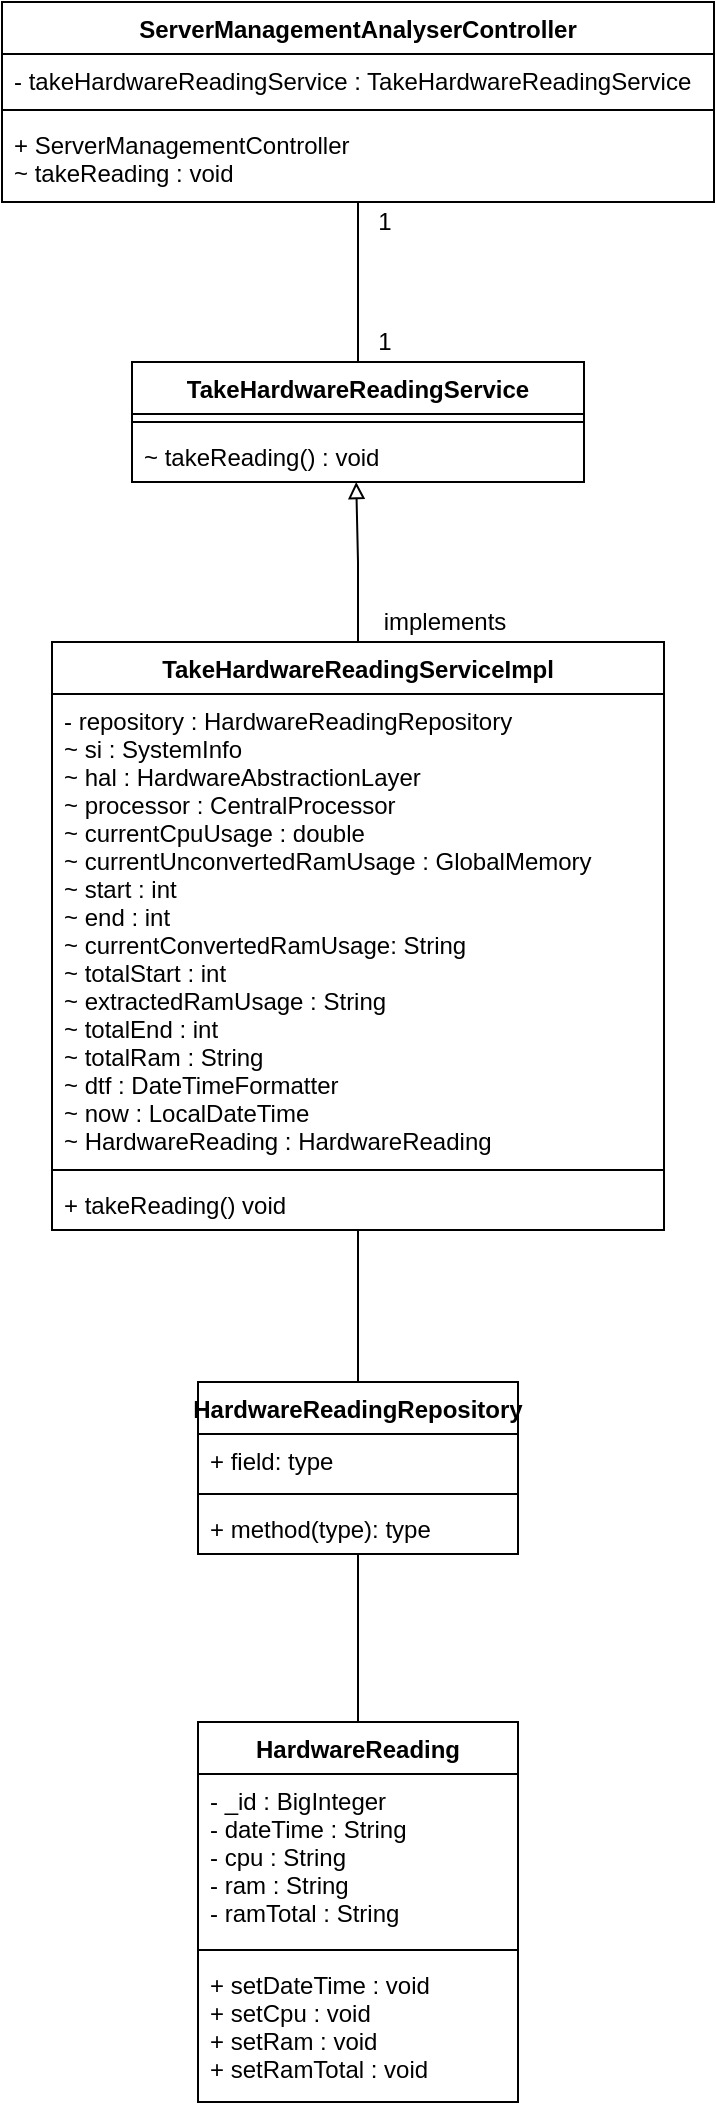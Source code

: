 <mxfile version="16.5.6" type="device"><diagram id="JvNztcLzzB4lx43ZR72-" name="Page-1"><mxGraphModel dx="1614" dy="895" grid="1" gridSize="10" guides="1" tooltips="1" connect="1" arrows="1" fold="1" page="1" pageScale="1" pageWidth="827" pageHeight="1169" math="0" shadow="0"><root><mxCell id="0"/><mxCell id="1" parent="0"/><mxCell id="SxmBoxdIOeCgQ3alWcWk-9" style="edgeStyle=orthogonalEdgeStyle;rounded=0;orthogonalLoop=1;jettySize=auto;html=1;exitX=0.5;exitY=1;exitDx=0;exitDy=0;entryX=0.5;entryY=0;entryDx=0;entryDy=0;endArrow=none;endFill=0;" edge="1" parent="1" source="SxmBoxdIOeCgQ3alWcWk-1" target="SxmBoxdIOeCgQ3alWcWk-5"><mxGeometry relative="1" as="geometry"/></mxCell><mxCell id="SxmBoxdIOeCgQ3alWcWk-1" value="ServerManagementAnalyserController" style="swimlane;fontStyle=1;align=center;verticalAlign=top;childLayout=stackLayout;horizontal=1;startSize=26;horizontalStack=0;resizeParent=1;resizeParentMax=0;resizeLast=0;collapsible=1;marginBottom=0;" vertex="1" parent="1"><mxGeometry x="269" y="80" width="356" height="100" as="geometry"/></mxCell><mxCell id="SxmBoxdIOeCgQ3alWcWk-2" value="- takeHardwareReadingService : TakeHardwareReadingService" style="text;strokeColor=none;fillColor=none;align=left;verticalAlign=top;spacingLeft=4;spacingRight=4;overflow=hidden;rotatable=0;points=[[0,0.5],[1,0.5]];portConstraint=eastwest;" vertex="1" parent="SxmBoxdIOeCgQ3alWcWk-1"><mxGeometry y="26" width="356" height="24" as="geometry"/></mxCell><mxCell id="SxmBoxdIOeCgQ3alWcWk-3" value="" style="line;strokeWidth=1;fillColor=none;align=left;verticalAlign=middle;spacingTop=-1;spacingLeft=3;spacingRight=3;rotatable=0;labelPosition=right;points=[];portConstraint=eastwest;" vertex="1" parent="SxmBoxdIOeCgQ3alWcWk-1"><mxGeometry y="50" width="356" height="8" as="geometry"/></mxCell><mxCell id="SxmBoxdIOeCgQ3alWcWk-4" value="+ ServerManagementController&#xA;~ takeReading : void&#xA;" style="text;strokeColor=none;fillColor=none;align=left;verticalAlign=top;spacingLeft=4;spacingRight=4;overflow=hidden;rotatable=0;points=[[0,0.5],[1,0.5]];portConstraint=eastwest;" vertex="1" parent="SxmBoxdIOeCgQ3alWcWk-1"><mxGeometry y="58" width="356" height="42" as="geometry"/></mxCell><mxCell id="SxmBoxdIOeCgQ3alWcWk-5" value="TakeHardwareReadingService" style="swimlane;fontStyle=1;align=center;verticalAlign=top;childLayout=stackLayout;horizontal=1;startSize=26;horizontalStack=0;resizeParent=1;resizeParentMax=0;resizeLast=0;collapsible=1;marginBottom=0;" vertex="1" parent="1"><mxGeometry x="334" y="260" width="226" height="60" as="geometry"/></mxCell><mxCell id="SxmBoxdIOeCgQ3alWcWk-7" value="" style="line;strokeWidth=1;fillColor=none;align=left;verticalAlign=middle;spacingTop=-1;spacingLeft=3;spacingRight=3;rotatable=0;labelPosition=right;points=[];portConstraint=eastwest;" vertex="1" parent="SxmBoxdIOeCgQ3alWcWk-5"><mxGeometry y="26" width="226" height="8" as="geometry"/></mxCell><mxCell id="SxmBoxdIOeCgQ3alWcWk-8" value="~ takeReading() : void" style="text;strokeColor=none;fillColor=none;align=left;verticalAlign=top;spacingLeft=4;spacingRight=4;overflow=hidden;rotatable=0;points=[[0,0.5],[1,0.5]];portConstraint=eastwest;" vertex="1" parent="SxmBoxdIOeCgQ3alWcWk-5"><mxGeometry y="34" width="226" height="26" as="geometry"/></mxCell><mxCell id="SxmBoxdIOeCgQ3alWcWk-10" value="1" style="text;html=1;align=center;verticalAlign=middle;resizable=0;points=[];autosize=1;strokeColor=none;fillColor=none;" vertex="1" parent="1"><mxGeometry x="450" y="180" width="20" height="20" as="geometry"/></mxCell><mxCell id="SxmBoxdIOeCgQ3alWcWk-11" value="1" style="text;html=1;align=center;verticalAlign=middle;resizable=0;points=[];autosize=1;strokeColor=none;fillColor=none;" vertex="1" parent="1"><mxGeometry x="450" y="240" width="20" height="20" as="geometry"/></mxCell><mxCell id="SxmBoxdIOeCgQ3alWcWk-16" style="edgeStyle=orthogonalEdgeStyle;rounded=0;orthogonalLoop=1;jettySize=auto;html=1;exitX=0.5;exitY=0;exitDx=0;exitDy=0;entryX=0.496;entryY=1;entryDx=0;entryDy=0;entryPerimeter=0;endArrow=block;endFill=0;" edge="1" parent="1" source="SxmBoxdIOeCgQ3alWcWk-12" target="SxmBoxdIOeCgQ3alWcWk-8"><mxGeometry relative="1" as="geometry"/></mxCell><mxCell id="SxmBoxdIOeCgQ3alWcWk-22" style="edgeStyle=orthogonalEdgeStyle;rounded=0;orthogonalLoop=1;jettySize=auto;html=1;exitX=0.5;exitY=1;exitDx=0;exitDy=0;endArrow=none;endFill=0;" edge="1" parent="1" source="SxmBoxdIOeCgQ3alWcWk-12" target="SxmBoxdIOeCgQ3alWcWk-18"><mxGeometry relative="1" as="geometry"/></mxCell><mxCell id="SxmBoxdIOeCgQ3alWcWk-12" value="TakeHardwareReadingServiceImpl" style="swimlane;fontStyle=1;align=center;verticalAlign=top;childLayout=stackLayout;horizontal=1;startSize=26;horizontalStack=0;resizeParent=1;resizeParentMax=0;resizeLast=0;collapsible=1;marginBottom=0;" vertex="1" parent="1"><mxGeometry x="294" y="400" width="306" height="294" as="geometry"/></mxCell><mxCell id="SxmBoxdIOeCgQ3alWcWk-13" value="- repository : HardwareReadingRepository&#xA;~ si : SystemInfo&#xA;~ hal : HardwareAbstractionLayer&#xA;~ processor : CentralProcessor&#xA;~ currentCpuUsage : double&#xA;~ currentUnconvertedRamUsage : GlobalMemory&#xA;~ start : int&#xA;~ end : int&#xA;~ currentConvertedRamUsage: String&#xA;~ totalStart : int&#xA;~ extractedRamUsage : String&#xA;~ totalEnd : int&#xA;~ totalRam : String&#xA;~ dtf : DateTimeFormatter&#xA;~ now : LocalDateTime&#xA;~ HardwareReading : HardwareReading" style="text;strokeColor=none;fillColor=none;align=left;verticalAlign=top;spacingLeft=4;spacingRight=4;overflow=hidden;rotatable=0;points=[[0,0.5],[1,0.5]];portConstraint=eastwest;" vertex="1" parent="SxmBoxdIOeCgQ3alWcWk-12"><mxGeometry y="26" width="306" height="234" as="geometry"/></mxCell><mxCell id="SxmBoxdIOeCgQ3alWcWk-14" value="" style="line;strokeWidth=1;fillColor=none;align=left;verticalAlign=middle;spacingTop=-1;spacingLeft=3;spacingRight=3;rotatable=0;labelPosition=right;points=[];portConstraint=eastwest;" vertex="1" parent="SxmBoxdIOeCgQ3alWcWk-12"><mxGeometry y="260" width="306" height="8" as="geometry"/></mxCell><mxCell id="SxmBoxdIOeCgQ3alWcWk-15" value="+ takeReading() void" style="text;strokeColor=none;fillColor=none;align=left;verticalAlign=top;spacingLeft=4;spacingRight=4;overflow=hidden;rotatable=0;points=[[0,0.5],[1,0.5]];portConstraint=eastwest;" vertex="1" parent="SxmBoxdIOeCgQ3alWcWk-12"><mxGeometry y="268" width="306" height="26" as="geometry"/></mxCell><mxCell id="SxmBoxdIOeCgQ3alWcWk-17" value="implements" style="text;html=1;align=center;verticalAlign=middle;resizable=0;points=[];autosize=1;strokeColor=none;fillColor=none;" vertex="1" parent="1"><mxGeometry x="450" y="380" width="80" height="20" as="geometry"/></mxCell><mxCell id="SxmBoxdIOeCgQ3alWcWk-27" style="edgeStyle=orthogonalEdgeStyle;rounded=0;orthogonalLoop=1;jettySize=auto;html=1;exitX=0.5;exitY=1;exitDx=0;exitDy=0;entryX=0.5;entryY=0;entryDx=0;entryDy=0;endArrow=none;endFill=0;" edge="1" parent="1" source="SxmBoxdIOeCgQ3alWcWk-18" target="SxmBoxdIOeCgQ3alWcWk-23"><mxGeometry relative="1" as="geometry"/></mxCell><mxCell id="SxmBoxdIOeCgQ3alWcWk-18" value="HardwareReadingRepository" style="swimlane;fontStyle=1;align=center;verticalAlign=top;childLayout=stackLayout;horizontal=1;startSize=26;horizontalStack=0;resizeParent=1;resizeParentMax=0;resizeLast=0;collapsible=1;marginBottom=0;" vertex="1" parent="1"><mxGeometry x="367" y="770" width="160" height="86" as="geometry"/></mxCell><mxCell id="SxmBoxdIOeCgQ3alWcWk-19" value="+ field: type" style="text;strokeColor=none;fillColor=none;align=left;verticalAlign=top;spacingLeft=4;spacingRight=4;overflow=hidden;rotatable=0;points=[[0,0.5],[1,0.5]];portConstraint=eastwest;" vertex="1" parent="SxmBoxdIOeCgQ3alWcWk-18"><mxGeometry y="26" width="160" height="26" as="geometry"/></mxCell><mxCell id="SxmBoxdIOeCgQ3alWcWk-20" value="" style="line;strokeWidth=1;fillColor=none;align=left;verticalAlign=middle;spacingTop=-1;spacingLeft=3;spacingRight=3;rotatable=0;labelPosition=right;points=[];portConstraint=eastwest;" vertex="1" parent="SxmBoxdIOeCgQ3alWcWk-18"><mxGeometry y="52" width="160" height="8" as="geometry"/></mxCell><mxCell id="SxmBoxdIOeCgQ3alWcWk-21" value="+ method(type): type" style="text;strokeColor=none;fillColor=none;align=left;verticalAlign=top;spacingLeft=4;spacingRight=4;overflow=hidden;rotatable=0;points=[[0,0.5],[1,0.5]];portConstraint=eastwest;" vertex="1" parent="SxmBoxdIOeCgQ3alWcWk-18"><mxGeometry y="60" width="160" height="26" as="geometry"/></mxCell><mxCell id="SxmBoxdIOeCgQ3alWcWk-23" value="HardwareReading" style="swimlane;fontStyle=1;align=center;verticalAlign=top;childLayout=stackLayout;horizontal=1;startSize=26;horizontalStack=0;resizeParent=1;resizeParentMax=0;resizeLast=0;collapsible=1;marginBottom=0;" vertex="1" parent="1"><mxGeometry x="367" y="940" width="160" height="190" as="geometry"/></mxCell><mxCell id="SxmBoxdIOeCgQ3alWcWk-24" value="- _id : BigInteger&#xA;- dateTime : String&#xA;- cpu : String&#xA;- ram : String&#xA;- ramTotal : String&#xA;" style="text;strokeColor=none;fillColor=none;align=left;verticalAlign=top;spacingLeft=4;spacingRight=4;overflow=hidden;rotatable=0;points=[[0,0.5],[1,0.5]];portConstraint=eastwest;" vertex="1" parent="SxmBoxdIOeCgQ3alWcWk-23"><mxGeometry y="26" width="160" height="84" as="geometry"/></mxCell><mxCell id="SxmBoxdIOeCgQ3alWcWk-25" value="" style="line;strokeWidth=1;fillColor=none;align=left;verticalAlign=middle;spacingTop=-1;spacingLeft=3;spacingRight=3;rotatable=0;labelPosition=right;points=[];portConstraint=eastwest;" vertex="1" parent="SxmBoxdIOeCgQ3alWcWk-23"><mxGeometry y="110" width="160" height="8" as="geometry"/></mxCell><mxCell id="SxmBoxdIOeCgQ3alWcWk-26" value="+ setDateTime : void&#xA;+ setCpu : void&#xA;+ setRam : void&#xA;+ setRamTotal : void" style="text;strokeColor=none;fillColor=none;align=left;verticalAlign=top;spacingLeft=4;spacingRight=4;overflow=hidden;rotatable=0;points=[[0,0.5],[1,0.5]];portConstraint=eastwest;" vertex="1" parent="SxmBoxdIOeCgQ3alWcWk-23"><mxGeometry y="118" width="160" height="72" as="geometry"/></mxCell></root></mxGraphModel></diagram></mxfile>